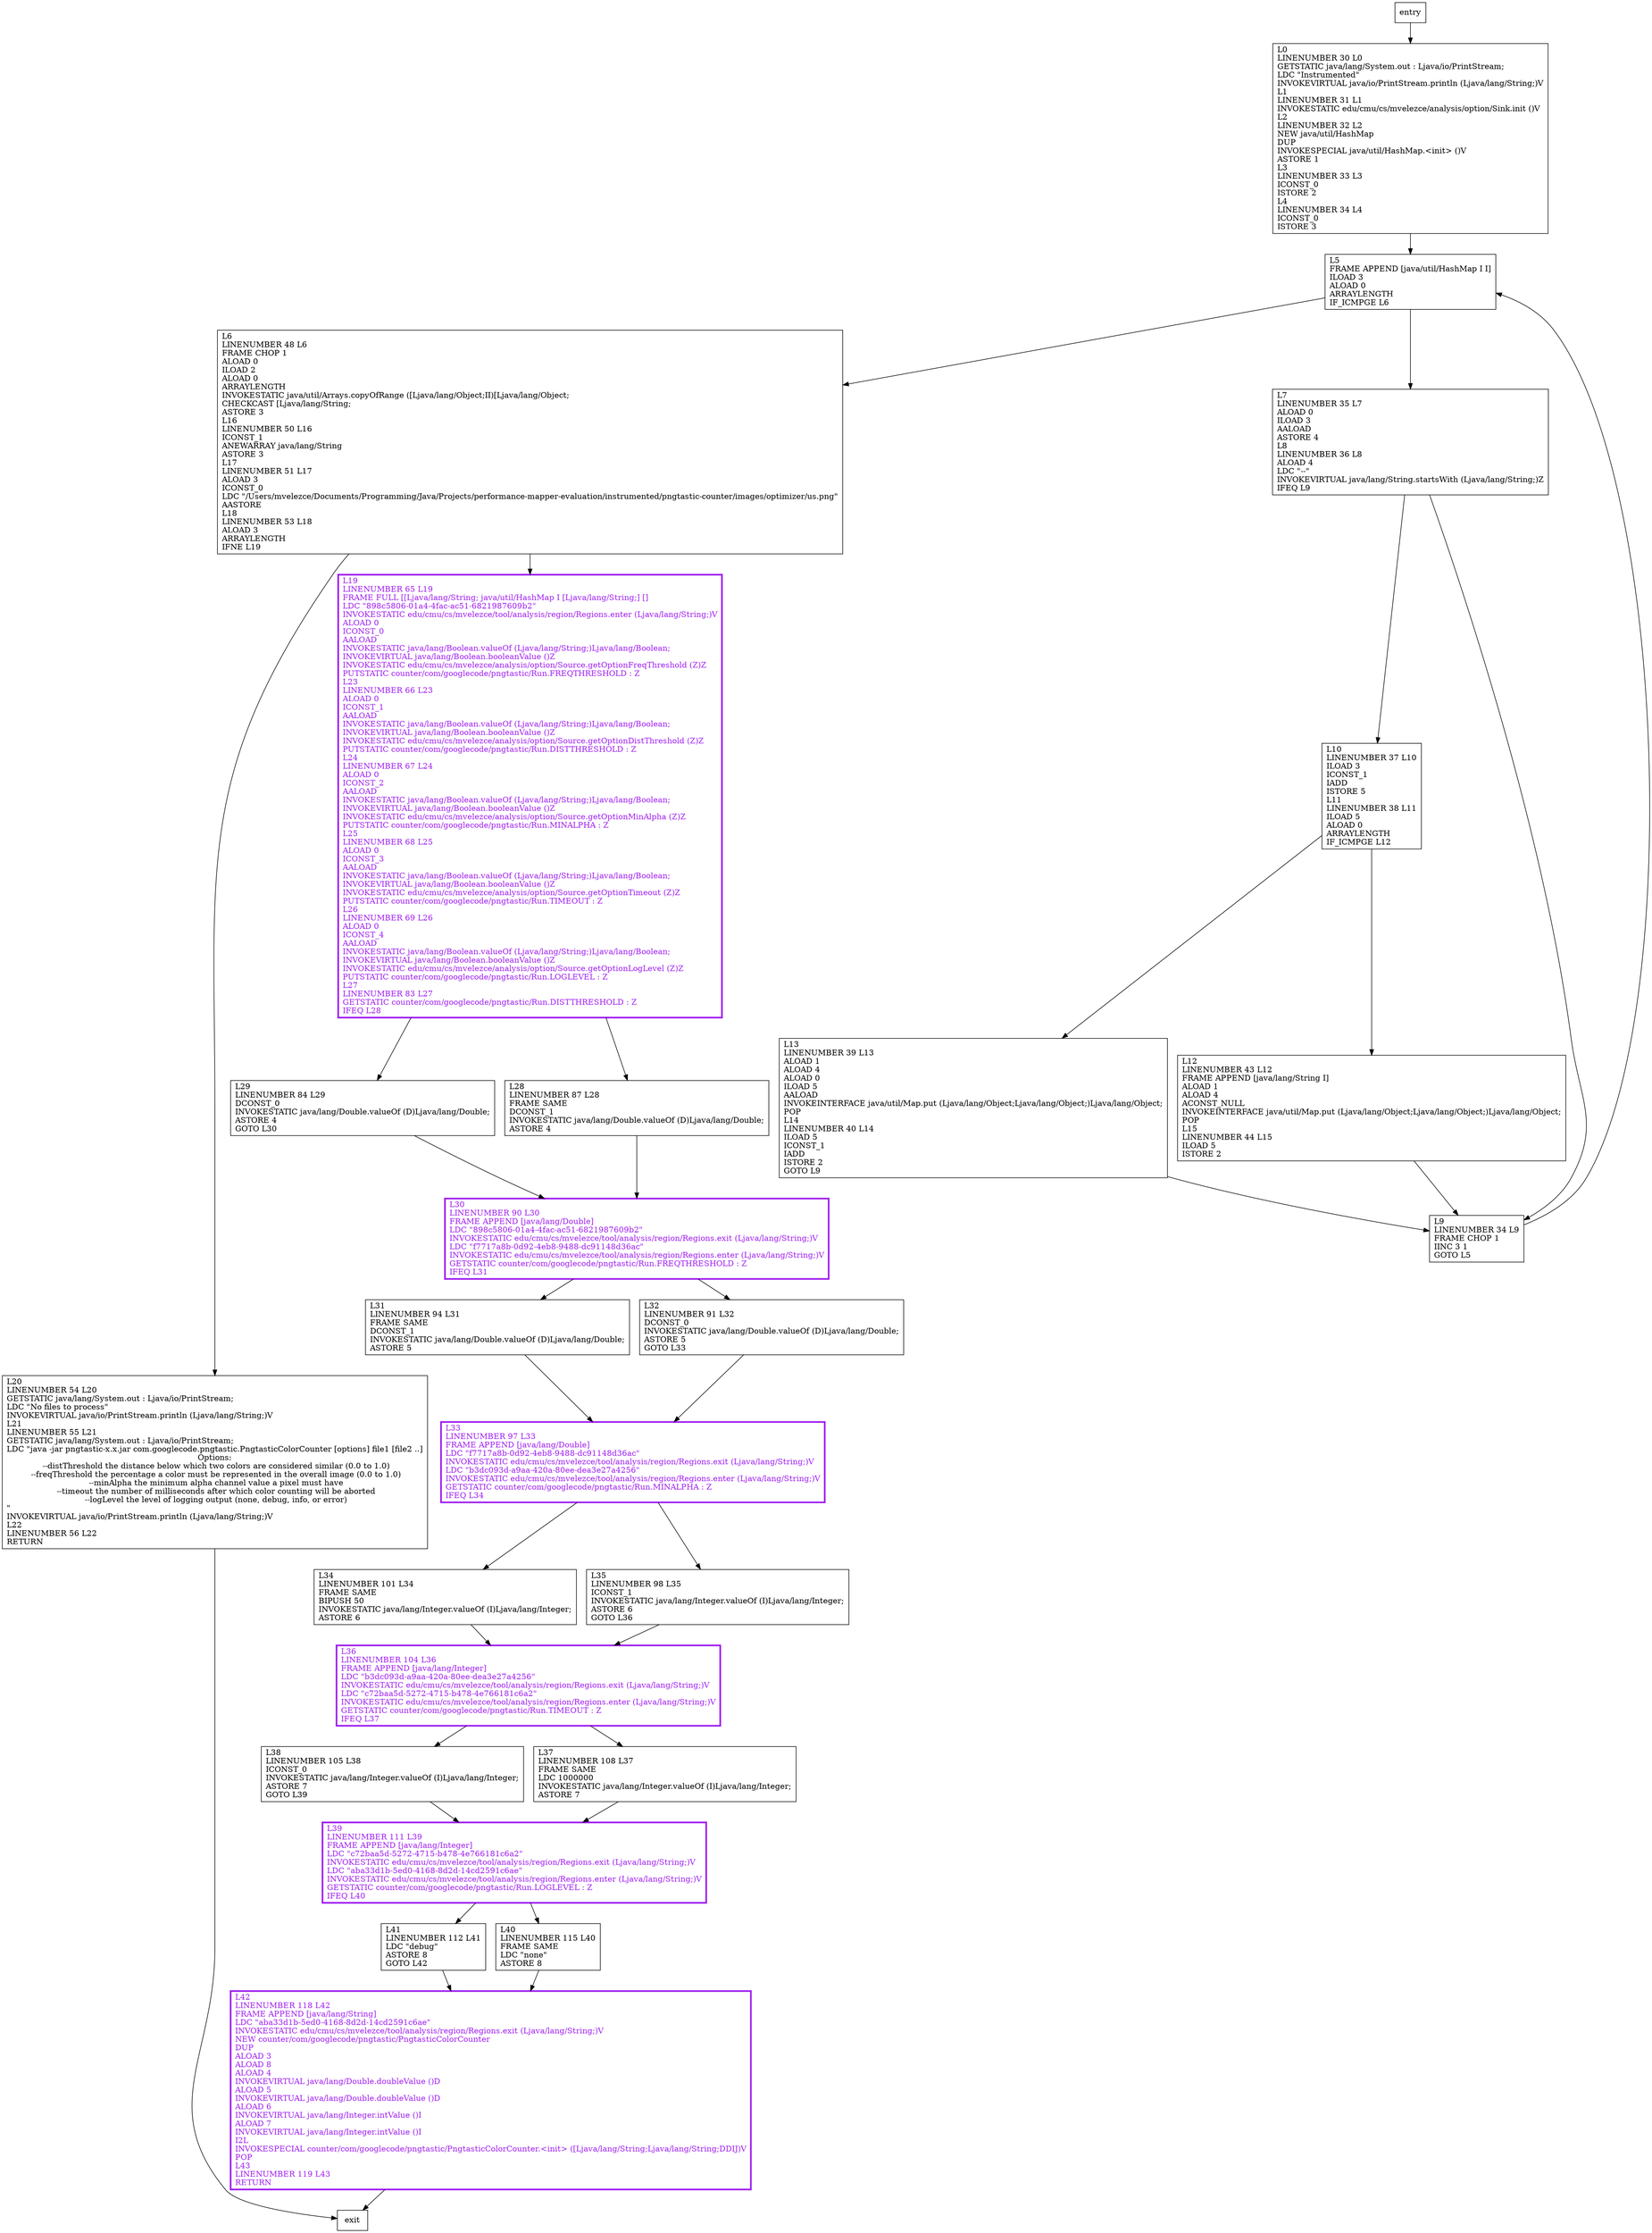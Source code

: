 digraph main {
node [shape=record];
615438348 [label="L31\lLINENUMBER 94 L31\lFRAME SAME\lDCONST_1\lINVOKESTATIC java/lang/Double.valueOf (D)Ljava/lang/Double;\lASTORE 5\l"];
1709804316 [label="L41\lLINENUMBER 112 L41\lLDC \"debug\"\lASTORE 8\lGOTO L42\l"];
1442726378 [label="L13\lLINENUMBER 39 L13\lALOAD 1\lALOAD 4\lALOAD 0\lILOAD 5\lAALOAD\lINVOKEINTERFACE java/util/Map.put (Ljava/lang/Object;Ljava/lang/Object;)Ljava/lang/Object;\lPOP\lL14\lLINENUMBER 40 L14\lILOAD 5\lICONST_1\lIADD\lISTORE 2\lGOTO L9\l"];
195228908 [label="L10\lLINENUMBER 37 L10\lILOAD 3\lICONST_1\lIADD\lISTORE 5\lL11\lLINENUMBER 38 L11\lILOAD 5\lALOAD 0\lARRAYLENGTH\lIF_ICMPGE L12\l"];
690339675 [label="L38\lLINENUMBER 105 L38\lICONST_0\lINVOKESTATIC java/lang/Integer.valueOf (I)Ljava/lang/Integer;\lASTORE 7\lGOTO L39\l"];
606508809 [label="L29\lLINENUMBER 84 L29\lDCONST_0\lINVOKESTATIC java/lang/Double.valueOf (D)Ljava/lang/Double;\lASTORE 4\lGOTO L30\l"];
1965237677 [label="L34\lLINENUMBER 101 L34\lFRAME SAME\lBIPUSH 50\lINVOKESTATIC java/lang/Integer.valueOf (I)Ljava/lang/Integer;\lASTORE 6\l"];
2056031695 [label="L28\lLINENUMBER 87 L28\lFRAME SAME\lDCONST_1\lINVOKESTATIC java/lang/Double.valueOf (D)Ljava/lang/Double;\lASTORE 4\l"];
16503286 [label="L5\lFRAME APPEND [java/util/HashMap I I]\lILOAD 3\lALOAD 0\lARRAYLENGTH\lIF_ICMPGE L6\l"];
1630678941 [label="L42\lLINENUMBER 118 L42\lFRAME APPEND [java/lang/String]\lLDC \"aba33d1b-5ed0-4168-8d2d-14cd2591c6ae\"\lINVOKESTATIC edu/cmu/cs/mvelezce/tool/analysis/region/Regions.exit (Ljava/lang/String;)V\lNEW counter/com/googlecode/pngtastic/PngtasticColorCounter\lDUP\lALOAD 3\lALOAD 8\lALOAD 4\lINVOKEVIRTUAL java/lang/Double.doubleValue ()D\lALOAD 5\lINVOKEVIRTUAL java/lang/Double.doubleValue ()D\lALOAD 6\lINVOKEVIRTUAL java/lang/Integer.intValue ()I\lALOAD 7\lINVOKEVIRTUAL java/lang/Integer.intValue ()I\lI2L\lINVOKESPECIAL counter/com/googlecode/pngtastic/PngtasticColorCounter.\<init\> ([Ljava/lang/String;Ljava/lang/String;DDIJ)V\lPOP\lL43\lLINENUMBER 119 L43\lRETURN\l"];
718187988 [label="L30\lLINENUMBER 90 L30\lFRAME APPEND [java/lang/Double]\lLDC \"898c5806-01a4-4fac-ac51-6821987609b2\"\lINVOKESTATIC edu/cmu/cs/mvelezce/tool/analysis/region/Regions.exit (Ljava/lang/String;)V\lLDC \"f7717a8b-0d92-4eb8-9488-dc91148d36ac\"\lINVOKESTATIC edu/cmu/cs/mvelezce/tool/analysis/region/Regions.enter (Ljava/lang/String;)V\lGETSTATIC counter/com/googlecode/pngtastic/Run.FREQTHRESHOLD : Z\lIFEQ L31\l"];
1574598287 [label="L20\lLINENUMBER 54 L20\lGETSTATIC java/lang/System.out : Ljava/io/PrintStream;\lLDC \"No files to process\"\lINVOKEVIRTUAL java/io/PrintStream.println (Ljava/lang/String;)V\lL21\lLINENUMBER 55 L21\lGETSTATIC java/lang/System.out : Ljava/io/PrintStream;\lLDC \"java -jar pngtastic-x.x.jar com.googlecode.pngtastic.PngtasticColorCounter [options] file1 [file2 ..]\nOptions:\n  --distThreshold    the distance below which two colors are considered similar (0.0 to 1.0)\n  --freqThreshold    the percentage a color must be represented in the overall image (0.0 to 1.0)\n  --minAlpha         the minimum alpha channel value a pixel must have\n  --timeout          the number of milliseconds after which color counting will be aborted\n  --logLevel         the level of logging output (none, debug, info, or error)\n\"\lINVOKEVIRTUAL java/io/PrintStream.println (Ljava/lang/String;)V\lL22\lLINENUMBER 56 L22\lRETURN\l"];
978508707 [label="L32\lLINENUMBER 91 L32\lDCONST_0\lINVOKESTATIC java/lang/Double.valueOf (D)Ljava/lang/Double;\lASTORE 5\lGOTO L33\l"];
484589713 [label="L19\lLINENUMBER 65 L19\lFRAME FULL [[Ljava/lang/String; java/util/HashMap I [Ljava/lang/String;] []\lLDC \"898c5806-01a4-4fac-ac51-6821987609b2\"\lINVOKESTATIC edu/cmu/cs/mvelezce/tool/analysis/region/Regions.enter (Ljava/lang/String;)V\lALOAD 0\lICONST_0\lAALOAD\lINVOKESTATIC java/lang/Boolean.valueOf (Ljava/lang/String;)Ljava/lang/Boolean;\lINVOKEVIRTUAL java/lang/Boolean.booleanValue ()Z\lINVOKESTATIC edu/cmu/cs/mvelezce/analysis/option/Source.getOptionFreqThreshold (Z)Z\lPUTSTATIC counter/com/googlecode/pngtastic/Run.FREQTHRESHOLD : Z\lL23\lLINENUMBER 66 L23\lALOAD 0\lICONST_1\lAALOAD\lINVOKESTATIC java/lang/Boolean.valueOf (Ljava/lang/String;)Ljava/lang/Boolean;\lINVOKEVIRTUAL java/lang/Boolean.booleanValue ()Z\lINVOKESTATIC edu/cmu/cs/mvelezce/analysis/option/Source.getOptionDistThreshold (Z)Z\lPUTSTATIC counter/com/googlecode/pngtastic/Run.DISTTHRESHOLD : Z\lL24\lLINENUMBER 67 L24\lALOAD 0\lICONST_2\lAALOAD\lINVOKESTATIC java/lang/Boolean.valueOf (Ljava/lang/String;)Ljava/lang/Boolean;\lINVOKEVIRTUAL java/lang/Boolean.booleanValue ()Z\lINVOKESTATIC edu/cmu/cs/mvelezce/analysis/option/Source.getOptionMinAlpha (Z)Z\lPUTSTATIC counter/com/googlecode/pngtastic/Run.MINALPHA : Z\lL25\lLINENUMBER 68 L25\lALOAD 0\lICONST_3\lAALOAD\lINVOKESTATIC java/lang/Boolean.valueOf (Ljava/lang/String;)Ljava/lang/Boolean;\lINVOKEVIRTUAL java/lang/Boolean.booleanValue ()Z\lINVOKESTATIC edu/cmu/cs/mvelezce/analysis/option/Source.getOptionTimeout (Z)Z\lPUTSTATIC counter/com/googlecode/pngtastic/Run.TIMEOUT : Z\lL26\lLINENUMBER 69 L26\lALOAD 0\lICONST_4\lAALOAD\lINVOKESTATIC java/lang/Boolean.valueOf (Ljava/lang/String;)Ljava/lang/Boolean;\lINVOKEVIRTUAL java/lang/Boolean.booleanValue ()Z\lINVOKESTATIC edu/cmu/cs/mvelezce/analysis/option/Source.getOptionLogLevel (Z)Z\lPUTSTATIC counter/com/googlecode/pngtastic/Run.LOGLEVEL : Z\lL27\lLINENUMBER 83 L27\lGETSTATIC counter/com/googlecode/pngtastic/Run.DISTTHRESHOLD : Z\lIFEQ L28\l"];
664792509 [label="L35\lLINENUMBER 98 L35\lICONST_1\lINVOKESTATIC java/lang/Integer.valueOf (I)Ljava/lang/Integer;\lASTORE 6\lGOTO L36\l"];
752316209 [label="L6\lLINENUMBER 48 L6\lFRAME CHOP 1\lALOAD 0\lILOAD 2\lALOAD 0\lARRAYLENGTH\lINVOKESTATIC java/util/Arrays.copyOfRange ([Ljava/lang/Object;II)[Ljava/lang/Object;\lCHECKCAST [Ljava/lang/String;\lASTORE 3\lL16\lLINENUMBER 50 L16\lICONST_1\lANEWARRAY java/lang/String\lASTORE 3\lL17\lLINENUMBER 51 L17\lALOAD 3\lICONST_0\lLDC \"/Users/mvelezce/Documents/Programming/Java/Projects/performance-mapper-evaluation/instrumented/pngtastic-counter/images/optimizer/us.png\"\lAASTORE\lL18\lLINENUMBER 53 L18\lALOAD 3\lARRAYLENGTH\lIFNE L19\l"];
188523822 [label="L36\lLINENUMBER 104 L36\lFRAME APPEND [java/lang/Integer]\lLDC \"b3dc093d-a9aa-420a-80ee-dea3e27a4256\"\lINVOKESTATIC edu/cmu/cs/mvelezce/tool/analysis/region/Regions.exit (Ljava/lang/String;)V\lLDC \"c72baa5d-5272-4715-b478-4e766181c6a2\"\lINVOKESTATIC edu/cmu/cs/mvelezce/tool/analysis/region/Regions.enter (Ljava/lang/String;)V\lGETSTATIC counter/com/googlecode/pngtastic/Run.TIMEOUT : Z\lIFEQ L37\l"];
1170727939 [label="L37\lLINENUMBER 108 L37\lFRAME SAME\lLDC 1000000\lINVOKESTATIC java/lang/Integer.valueOf (I)Ljava/lang/Integer;\lASTORE 7\l"];
1073763441 [label="L0\lLINENUMBER 30 L0\lGETSTATIC java/lang/System.out : Ljava/io/PrintStream;\lLDC \"Instrumented\"\lINVOKEVIRTUAL java/io/PrintStream.println (Ljava/lang/String;)V\lL1\lLINENUMBER 31 L1\lINVOKESTATIC edu/cmu/cs/mvelezce/analysis/option/Sink.init ()V\lL2\lLINENUMBER 32 L2\lNEW java/util/HashMap\lDUP\lINVOKESPECIAL java/util/HashMap.\<init\> ()V\lASTORE 1\lL3\lLINENUMBER 33 L3\lICONST_0\lISTORE 2\lL4\lLINENUMBER 34 L4\lICONST_0\lISTORE 3\l"];
471579726 [label="L12\lLINENUMBER 43 L12\lFRAME APPEND [java/lang/String I]\lALOAD 1\lALOAD 4\lACONST_NULL\lINVOKEINTERFACE java/util/Map.put (Ljava/lang/Object;Ljava/lang/Object;)Ljava/lang/Object;\lPOP\lL15\lLINENUMBER 44 L15\lILOAD 5\lISTORE 2\l"];
1896828359 [label="L39\lLINENUMBER 111 L39\lFRAME APPEND [java/lang/Integer]\lLDC \"c72baa5d-5272-4715-b478-4e766181c6a2\"\lINVOKESTATIC edu/cmu/cs/mvelezce/tool/analysis/region/Regions.exit (Ljava/lang/String;)V\lLDC \"aba33d1b-5ed0-4168-8d2d-14cd2591c6ae\"\lINVOKESTATIC edu/cmu/cs/mvelezce/tool/analysis/region/Regions.enter (Ljava/lang/String;)V\lGETSTATIC counter/com/googlecode/pngtastic/Run.LOGLEVEL : Z\lIFEQ L40\l"];
536122141 [label="L40\lLINENUMBER 115 L40\lFRAME SAME\lLDC \"none\"\lASTORE 8\l"];
710708543 [label="L33\lLINENUMBER 97 L33\lFRAME APPEND [java/lang/Double]\lLDC \"f7717a8b-0d92-4eb8-9488-dc91148d36ac\"\lINVOKESTATIC edu/cmu/cs/mvelezce/tool/analysis/region/Regions.exit (Ljava/lang/String;)V\lLDC \"b3dc093d-a9aa-420a-80ee-dea3e27a4256\"\lINVOKESTATIC edu/cmu/cs/mvelezce/tool/analysis/region/Regions.enter (Ljava/lang/String;)V\lGETSTATIC counter/com/googlecode/pngtastic/Run.MINALPHA : Z\lIFEQ L34\l"];
914356853 [label="L7\lLINENUMBER 35 L7\lALOAD 0\lILOAD 3\lAALOAD\lASTORE 4\lL8\lLINENUMBER 36 L8\lALOAD 4\lLDC \"--\"\lINVOKEVIRTUAL java/lang/String.startsWith (Ljava/lang/String;)Z\lIFEQ L9\l"];
1229161065 [label="L9\lLINENUMBER 34 L9\lFRAME CHOP 1\lIINC 3 1\lGOTO L5\l"];
entry;
exit;
615438348 -> 710708543;
1709804316 -> 1630678941;
1442726378 -> 1229161065;
195228908 -> 1442726378;
195228908 -> 471579726;
690339675 -> 1896828359;
606508809 -> 718187988;
1965237677 -> 188523822;
2056031695 -> 718187988;
16503286 -> 752316209;
16503286 -> 914356853;
1630678941 -> exit;
718187988 -> 615438348;
718187988 -> 978508707;
1574598287 -> exit;
978508707 -> 710708543;
484589713 -> 606508809;
484589713 -> 2056031695;
664792509 -> 188523822;
752316209 -> 1574598287;
752316209 -> 484589713;
entry -> 1073763441;
188523822 -> 1170727939;
188523822 -> 690339675;
1170727939 -> 1896828359;
1073763441 -> 16503286;
471579726 -> 1229161065;
1896828359 -> 1709804316;
1896828359 -> 536122141;
536122141 -> 1630678941;
710708543 -> 1965237677;
710708543 -> 664792509;
914356853 -> 195228908;
914356853 -> 1229161065;
1229161065 -> 16503286;
718187988[fontcolor="purple", penwidth=3, color="purple"];
188523822[fontcolor="purple", penwidth=3, color="purple"];
1896828359[fontcolor="purple", penwidth=3, color="purple"];
710708543[fontcolor="purple", penwidth=3, color="purple"];
1630678941[fontcolor="purple", penwidth=3, color="purple"];
484589713[fontcolor="purple", penwidth=3, color="purple"];
}
